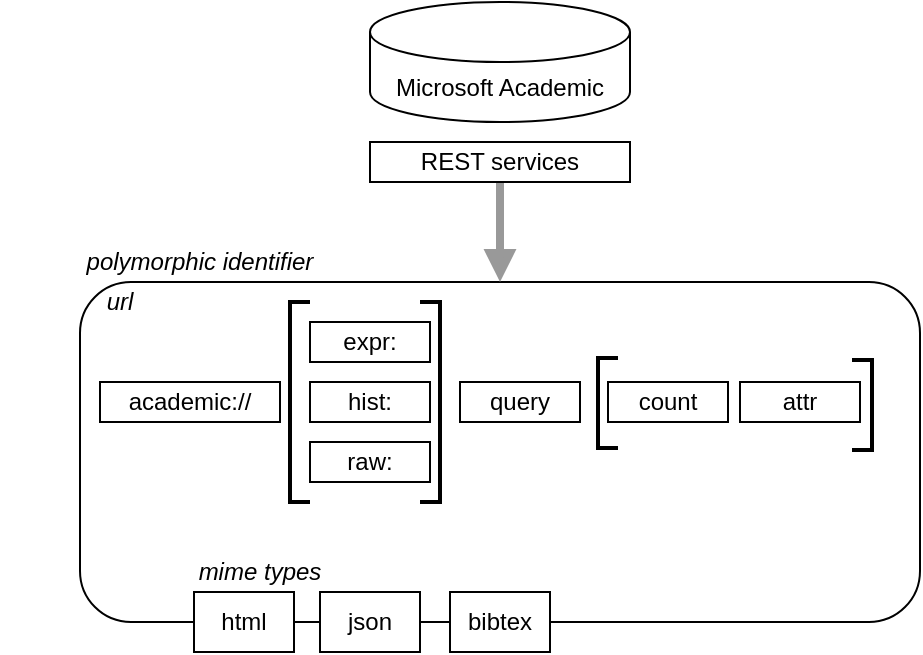 <mxfile version="13.8.1" type="github">
  <diagram name="Page-1" id="97a40813-6b03-0c74-37c1-0168de264b11">
    <mxGraphModel dx="1335" dy="787" grid="1" gridSize="10" guides="1" tooltips="1" connect="1" arrows="1" fold="1" page="1" pageScale="1" pageWidth="827" pageHeight="1169" background="#ffffff" math="0" shadow="0">
      <root>
        <mxCell id="0" />
        <mxCell id="1" parent="0" />
        <mxCell id="OL13b-HZ6Mmib4nQ43Un-6" value="" style="rounded=1;whiteSpace=wrap;html=1;" vertex="1" parent="1">
          <mxGeometry x="120" y="150" width="420" height="170" as="geometry" />
        </mxCell>
        <mxCell id="OL13b-HZ6Mmib4nQ43Un-2" value="&lt;span&gt;Microsoft Academic&lt;/span&gt;" style="shape=cylinder3;whiteSpace=wrap;html=1;boundedLbl=1;backgroundOutline=1;size=15;" vertex="1" parent="1">
          <mxGeometry x="265" y="10" width="130" height="60" as="geometry" />
        </mxCell>
        <mxCell id="OL13b-HZ6Mmib4nQ43Un-37" style="edgeStyle=orthogonalEdgeStyle;rounded=0;orthogonalLoop=1;jettySize=auto;html=1;exitX=0.5;exitY=1;exitDx=0;exitDy=0;endArrow=block;endFill=1;strokeWidth=4;strokeColor=#999999;" edge="1" parent="1" source="OL13b-HZ6Mmib4nQ43Un-3" target="OL13b-HZ6Mmib4nQ43Un-6">
          <mxGeometry relative="1" as="geometry" />
        </mxCell>
        <mxCell id="OL13b-HZ6Mmib4nQ43Un-3" value="REST services" style="rounded=0;whiteSpace=wrap;html=1;" vertex="1" parent="1">
          <mxGeometry x="265" y="80" width="130" height="20" as="geometry" />
        </mxCell>
        <mxCell id="OL13b-HZ6Mmib4nQ43Un-5" value="academic://" style="rounded=0;whiteSpace=wrap;html=1;" vertex="1" parent="1">
          <mxGeometry x="130" y="200" width="90" height="20" as="geometry" />
        </mxCell>
        <mxCell id="OL13b-HZ6Mmib4nQ43Un-7" value="polymorphic identifier" style="text;html=1;strokeColor=none;fillColor=none;align=center;verticalAlign=middle;whiteSpace=wrap;rounded=0;fontStyle=2" vertex="1" parent="1">
          <mxGeometry x="120" y="130" width="120" height="20" as="geometry" />
        </mxCell>
        <mxCell id="OL13b-HZ6Mmib4nQ43Un-11" value="expr:" style="rounded=0;whiteSpace=wrap;html=1;" vertex="1" parent="1">
          <mxGeometry x="235" y="170" width="60" height="20" as="geometry" />
        </mxCell>
        <mxCell id="OL13b-HZ6Mmib4nQ43Un-12" value="hist:" style="rounded=0;whiteSpace=wrap;html=1;" vertex="1" parent="1">
          <mxGeometry x="235" y="200" width="60" height="20" as="geometry" />
        </mxCell>
        <mxCell id="OL13b-HZ6Mmib4nQ43Un-13" value="raw:" style="rounded=0;whiteSpace=wrap;html=1;" vertex="1" parent="1">
          <mxGeometry x="235" y="230" width="60" height="20" as="geometry" />
        </mxCell>
        <mxCell id="OL13b-HZ6Mmib4nQ43Un-18" value="query" style="rounded=0;whiteSpace=wrap;html=1;" vertex="1" parent="1">
          <mxGeometry x="310" y="200" width="60" height="20" as="geometry" />
        </mxCell>
        <mxCell id="OL13b-HZ6Mmib4nQ43Un-19" value="count" style="rounded=0;whiteSpace=wrap;html=1;" vertex="1" parent="1">
          <mxGeometry x="384" y="200" width="60" height="20" as="geometry" />
        </mxCell>
        <mxCell id="OL13b-HZ6Mmib4nQ43Un-20" value="attr" style="rounded=0;whiteSpace=wrap;html=1;" vertex="1" parent="1">
          <mxGeometry x="450" y="200" width="60" height="20" as="geometry" />
        </mxCell>
        <mxCell id="OL13b-HZ6Mmib4nQ43Un-23" value="" style="strokeWidth=2;html=1;shape=mxgraph.flowchart.annotation_1;align=left;pointerEvents=1;" vertex="1" parent="1">
          <mxGeometry x="225" y="160" width="10" height="100" as="geometry" />
        </mxCell>
        <mxCell id="OL13b-HZ6Mmib4nQ43Un-24" value="" style="strokeWidth=2;html=1;shape=mxgraph.flowchart.annotation_1;align=left;pointerEvents=1;rotation=-180;" vertex="1" parent="1">
          <mxGeometry x="290" y="160" width="10" height="100" as="geometry" />
        </mxCell>
        <mxCell id="OL13b-HZ6Mmib4nQ43Un-26" value="" style="strokeWidth=2;html=1;shape=mxgraph.flowchart.annotation_1;align=left;pointerEvents=1;" vertex="1" parent="1">
          <mxGeometry x="379" y="188" width="10" height="45" as="geometry" />
        </mxCell>
        <mxCell id="OL13b-HZ6Mmib4nQ43Un-27" value="" style="strokeWidth=2;html=1;shape=mxgraph.flowchart.annotation_1;align=left;pointerEvents=1;rotation=-180;" vertex="1" parent="1">
          <mxGeometry x="506" y="189" width="10" height="45" as="geometry" />
        </mxCell>
        <mxCell id="OL13b-HZ6Mmib4nQ43Un-30" value="html" style="rounded=0;whiteSpace=wrap;html=1;" vertex="1" parent="1">
          <mxGeometry x="177" y="305" width="50" height="30" as="geometry" />
        </mxCell>
        <mxCell id="OL13b-HZ6Mmib4nQ43Un-31" value="json" style="rounded=0;whiteSpace=wrap;html=1;" vertex="1" parent="1">
          <mxGeometry x="240" y="305" width="50" height="30" as="geometry" />
        </mxCell>
        <mxCell id="OL13b-HZ6Mmib4nQ43Un-32" value="bibtex" style="rounded=0;whiteSpace=wrap;html=1;" vertex="1" parent="1">
          <mxGeometry x="305" y="305" width="50" height="30" as="geometry" />
        </mxCell>
        <mxCell id="OL13b-HZ6Mmib4nQ43Un-33" value="mime types" style="text;html=1;strokeColor=none;fillColor=none;align=center;verticalAlign=middle;whiteSpace=wrap;rounded=0;fontStyle=2" vertex="1" parent="1">
          <mxGeometry x="150" y="285" width="120" height="20" as="geometry" />
        </mxCell>
        <mxCell id="OL13b-HZ6Mmib4nQ43Un-34" value="url" style="text;html=1;strokeColor=none;fillColor=none;align=center;verticalAlign=middle;whiteSpace=wrap;rounded=0;fontStyle=2" vertex="1" parent="1">
          <mxGeometry x="80" y="150" width="120" height="20" as="geometry" />
        </mxCell>
      </root>
    </mxGraphModel>
  </diagram>
</mxfile>
